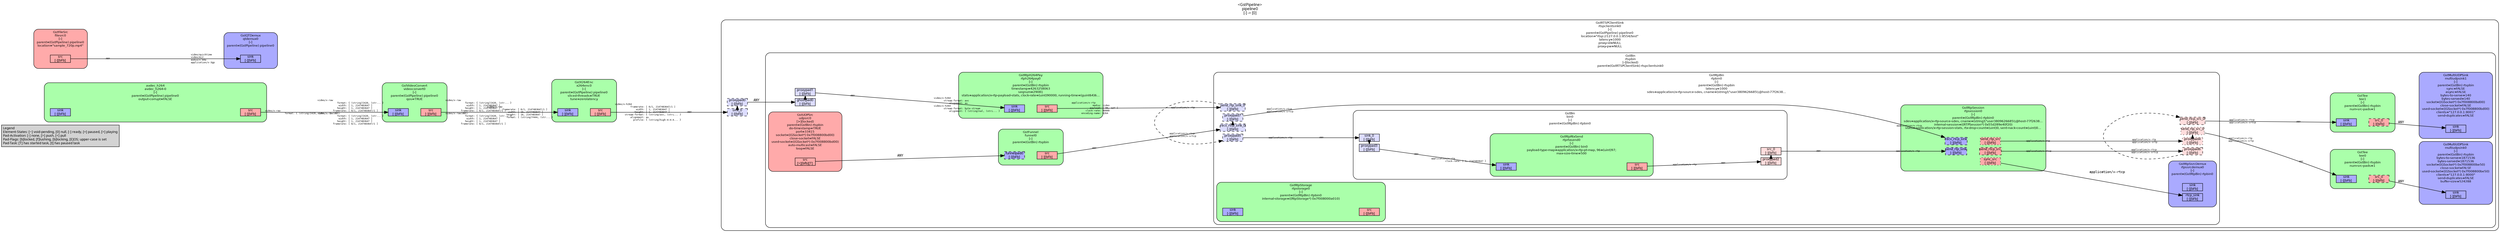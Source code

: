 digraph pipeline {
  rankdir=LR;
  fontname="sans";
  fontsize="10";
  labelloc=t;
  nodesep=.1;
  ranksep=.2;
  label="<GstPipeline>\npipeline0\n[-] -> [0]";
  node [style="filled,rounded", shape=box, fontsize="9", fontname="sans", margin="0.0,0.0"];
  edge [labelfontsize="6", fontsize="9", fontname="monospace"];
  
  legend [
    pos="0,0!",
    margin="0.05,0.05",
    style="filled",
    label="Legend\lElement-States: [~] void-pending, [0] null, [-] ready, [=] paused, [>] playing\lPad-Activation: [-] none, [>] push, [<] pull\lPad-Flags: [b]locked, [f]lushing, [b]locking, [E]OS; upper-case is set\lPad-Task: [T] has started task, [t] has paused task\l",
  ];
  subgraph cluster_rtspclientsink0_0x55d289f0f170 {
    fontname="Bitstream Vera Sans";
    fontsize="8";
    style="filled,rounded";
    color=black;
    label="GstRTSPClientSink\nrtspclientsink0\n[-]\nparent=(GstPipeline) pipeline0\nlocation=\"rtsp://127.0.0.1:8554/test\"\nlatency=1000\nproxy-id=NULL\nproxy-pw=NULL";
    subgraph cluster_rtspclientsink0_0x55d289f0f170_sink {
      label="";
      style="invis";
      _proxypad0_0x55d289f1a0b0 [color=black, fillcolor="#ddddff", label="proxypad0\n[-][bFb]", height="0.2", style="filled,dashed"];
    rtspclientsink0_0x55d289f0f170_sink_0_0x55d289f18100 -> _proxypad0_0x55d289f1a0b0 [style=dashed, minlen=0]
      rtspclientsink0_0x55d289f0f170_sink_0_0x55d289f18100 [color=black, fillcolor="#ddddff", label="sink_0\n[-][bFb]", height="0.2", style="filled,dashed"];
    }

    fillcolor="#ffffff";
    subgraph cluster_rtspbin_0x55d289f110b0 {
      fontname="Bitstream Vera Sans";
      fontsize="8";
      style="filled,rounded";
      color=black;
      label="GstBin\nrtspbin\n[-](locked)\nparent=(GstRTSPClientSink) rtspclientsink0";
      subgraph cluster_rtspbin_0x55d289f110b0_sink {
        label="";
        style="invis";
        _proxypad1_0x55d289f1aa30 [color=black, fillcolor="#ddddff", label="proxypad1\n[-][bFb]", height="0.2", style="filled,solid"];
      rtspbin_0x55d289f110b0_ghostpad0_0x7f00888dc100 -> _proxypad1_0x55d289f1aa30 [style=dashed, minlen=0]
        rtspbin_0x55d289f110b0_ghostpad0_0x7f00888dc100 [color=black, fillcolor="#ddddff", label="ghostpad0\n[-][bFb]", height="0.2", style="filled,solid"];
      }

      fillcolor="#ffffff";
      subgraph cluster_multiudpsink1_0x7f0090053690 {
        fontname="Bitstream Vera Sans";
        fontsize="8";
        style="filled,rounded";
        color=black;
        label="GstMultiUDPSink\nmultiudpsink1\n[-]\nparent=(GstBin) rtspbin\nsync=FALSE\nasync=FALSE\nbytes-to-serve=140\nbytes-served=140\nsocket=((GSocket*) 0x7f008800bd00)\nclose-socket=FALSE\nused-socket=((GSocket*) 0x7f008800bd00)\nclients=\"127.0.0.1:8001\"\nsend-duplicates=FALSE";
        subgraph cluster_multiudpsink1_0x7f0090053690_sink {
          label="";
          style="invis";
          multiudpsink1_0x7f0090053690_sink_0x7f0090048800 [color=black, fillcolor="#aaaaff", label="sink\n[-][bFb]", height="0.2", style="filled,solid"];
        }

        fillcolor="#aaaaff";
      }

      subgraph cluster_tee1_0x7f0090054000 {
        fontname="Bitstream Vera Sans";
        fontsize="8";
        style="filled,rounded";
        color=black;
        label="GstTee\ntee1\n[-]\nparent=(GstBin) rtspbin\nnum-src-pads=1";
        subgraph cluster_tee1_0x7f0090054000_sink {
          label="";
          style="invis";
          tee1_0x7f0090054000_sink_0x7f00900485b0 [color=black, fillcolor="#aaaaff", label="sink\n[-][bFb]", height="0.2", style="filled,solid"];
        }

        subgraph cluster_tee1_0x7f0090054000_src {
          label="";
          style="invis";
          tee1_0x7f0090054000_src_0_0x7f0090040590 [color=black, fillcolor="#ffaaaa", label="src_0\n[-][bFb]", height="0.2", style="filled,dashed"];
        }

        tee1_0x7f0090054000_sink_0x7f00900485b0 -> tee1_0x7f0090054000_src_0_0x7f0090040590 [style="invis"];
        fillcolor="#aaffaa";
      }

      tee1_0x7f0090054000_src_0_0x7f0090040590 -> multiudpsink1_0x7f0090053690_sink_0x7f0090048800 [label="ANY"]
      subgraph cluster_multiudpsink0_0x7f009004d300 {
        fontname="Bitstream Vera Sans";
        fontsize="8";
        style="filled,rounded";
        color=black;
        label="GstMultiUDPSink\nmultiudpsink0\n[-]\nparent=(GstBin) rtspbin\nbytes-to-serve=1871536\nbytes-served=1871536\nsocket=((GSocket*) 0x7f008800be50)\nclose-socket=FALSE\nused-socket=((GSocket*) 0x7f008800be50)\nclients=\"127.0.0.1:8000\"\nsend-duplicates=FALSE\nbuffer-size=524288";
        subgraph cluster_multiudpsink0_0x7f009004d300_sink {
          label="";
          style="invis";
          multiudpsink0_0x7f009004d300_sink_0x7f0090048360 [color=black, fillcolor="#aaaaff", label="sink\n[-][bFb]", height="0.2", style="filled,solid"];
        }

        fillcolor="#aaaaff";
      }

      subgraph cluster_tee0_0x7f008800be70 {
        fontname="Bitstream Vera Sans";
        fontsize="8";
        style="filled,rounded";
        color=black;
        label="GstTee\ntee0\n[-]\nparent=(GstBin) rtspbin\nnum-src-pads=1";
        subgraph cluster_tee0_0x7f008800be70_sink {
          label="";
          style="invis";
          tee0_0x7f008800be70_sink_0x7f0090048110 [color=black, fillcolor="#aaaaff", label="sink\n[-][bFb]", height="0.2", style="filled,solid"];
        }

        subgraph cluster_tee0_0x7f008800be70_src {
          label="";
          style="invis";
          tee0_0x7f008800be70_src_0_0x7f0090040330 [color=black, fillcolor="#ffaaaa", label="src_0\n[-][bFb]", height="0.2", style="filled,dashed"];
        }

        tee0_0x7f008800be70_sink_0x7f0090048110 -> tee0_0x7f008800be70_src_0_0x7f0090040330 [style="invis"];
        fillcolor="#aaffaa";
      }

      tee0_0x7f008800be70_src_0_0x7f0090040330 -> multiudpsink0_0x7f009004d300_sink_0x7f0090048360 [label="ANY"]
      subgraph cluster_udpsrc0_0x7f0090046190 {
        fontname="Bitstream Vera Sans";
        fontsize="8";
        style="filled,rounded";
        color=black;
        label="GstUDPSrc\nudpsrc0\n[>](locked)\nparent=(GstBin) rtspbin\ndo-timestamp=TRUE\nport=33415\nsocket=((GSocket*) 0x7f008800bd00)\nclose-socket=FALSE\nused-socket=((GSocket*) 0x7f008800bd00)\nauto-multicast=FALSE\nloop=FALSE";
        subgraph cluster_udpsrc0_0x7f0090046190_src {
          label="";
          style="invis";
          udpsrc0_0x7f0090046190_src_0x7f0090035a50 [color=black, fillcolor="#ffaaaa", label="src\n[>][bfb][T]", height="0.2", style="filled,solid"];
        }

        fillcolor="#ffaaaa";
      }

      udpsrc0_0x7f0090046190_src_0x7f0090035a50 -> funnel0_0x7f008882b7e0_funnelpad0_0x7f0090035ca0 [label="ANY"]
      subgraph cluster_funnel0_0x7f008882b7e0 {
        fontname="Bitstream Vera Sans";
        fontsize="8";
        style="filled,rounded";
        color=black;
        label="GstFunnel\nfunnel0\n[-]\nparent=(GstBin) rtspbin";
        subgraph cluster_funnel0_0x7f008882b7e0_sink {
          label="";
          style="invis";
          funnel0_0x7f008882b7e0_funnelpad0_0x7f0090035ca0 [color=black, fillcolor="#aaaaff", label="funnelpad0\n[-][bFb]", height="0.2", style="filled,dashed"];
        }

        subgraph cluster_funnel0_0x7f008882b7e0_src {
          label="";
          style="invis";
          funnel0_0x7f008882b7e0_src_0x7f0090035800 [color=black, fillcolor="#ffaaaa", label="src\n[-][bFb]", height="0.2", style="filled,solid"];
        }

        funnel0_0x7f008882b7e0_funnelpad0_0x7f0090035ca0 -> funnel0_0x7f008882b7e0_src_0x7f0090035800 [style="invis"];
        fillcolor="#aaffaa";
      }

      funnel0_0x7f008882b7e0_src_0x7f0090035800 -> rtpbin0_0x7f0090022050_recv_rtcp_sink_0_0x7f00888dd780 [labeldistance="10", labelangle="0", label="                                                  ", taillabel="ANY", headlabel="application/x-rtcp\lapplication/x-srtcp\l"]
      subgraph cluster_rtph264pay0_0x7f00888da100 {
        fontname="Bitstream Vera Sans";
        fontsize="8";
        style="filled,rounded";
        color=black;
        label="GstRtpH264Pay\nrtph264pay0\n[-]\nparent=(GstBin) rtspbin\ntimestamp=4263258063\nseqnum=29081\nstats=application/x-rtp-payload-stats, clock-rate=(uint)90000, running-time=(guint64)6…";
        subgraph cluster_rtph264pay0_0x7f00888da100_sink {
          label="";
          style="invis";
          rtph264pay0_0x7f00888da100_sink_0x55d289e379c0 [color=black, fillcolor="#aaaaff", label="sink\n[-][bFb]", height="0.2", style="filled,solid"];
        }

        subgraph cluster_rtph264pay0_0x7f00888da100_src {
          label="";
          style="invis";
          rtph264pay0_0x7f00888da100_src_0x55d289e37770 [color=black, fillcolor="#ffaaaa", label="src\n[-][bFb]", height="0.2", style="filled,solid"];
        }

        rtph264pay0_0x7f00888da100_sink_0x55d289e379c0 -> rtph264pay0_0x7f00888da100_src_0x55d289e37770 [style="invis"];
        fillcolor="#aaffaa";
      }

      rtph264pay0_0x7f00888da100_src_0x55d289e37770 -> rtpbin0_0x7f0090022050_send_rtp_sink_0_0x7f00888dd280 [labeldistance="10", labelangle="0", label="                                                  ", taillabel="application/x-rtp\l               media: video\l             payload: [ 96, 127 ]\l          clock-rate: 90000\l       encoding-name: H264\l", headlabel="application/x-rtp\l"]
      _proxypad1_0x55d289f1aa30 -> rtph264pay0_0x7f00888da100_sink_0x55d289e379c0 [labeldistance="10", labelangle="0", label="                                                  ", taillabel="ANY", headlabel="video/x-h264\l       stream-format: avc\l           alignment: au\lvideo/x-h264\l       stream-format: byte-stream\l           alignment: { (string)nal, (stri... }\l"]
      subgraph cluster_rtpbin0_0x7f0090022050 {
        fontname="Bitstream Vera Sans";
        fontsize="8";
        style="filled,rounded";
        color=black;
        label="GstRtpBin\nrtpbin0\n[-]\nparent=(GstBin) rtspbin\nlatency=1000\nsdes=application/x-rtp-source-sdes, cname=(string)\\\"user3809626685\\\\@host-77f2638…";
        subgraph cluster_rtpbin0_0x7f0090022050_sink {
          label="";
          style="invis";
          _proxypad5_0x55d289f1bad0 [color=black, fillcolor="#ddddff", label="proxypad5\n[-][bFb]", height="0.2", style="filled,dashed"];
        rtpbin0_0x7f0090022050_send_rtp_sink_0_0x7f00888dd280 -> _proxypad5_0x55d289f1bad0 [style=dashed, minlen=0]
          rtpbin0_0x7f0090022050_send_rtp_sink_0_0x7f00888dd280 [color=black, fillcolor="#ddddff", label="send_rtp_sink_0\n[-][bFb]", height="0.2", style="filled,dashed"];
          _proxypad7_0x7f00900400e0 [color=black, fillcolor="#ddddff", label="proxypad7\n[-][bFb]", height="0.2", style="filled,dashed"];
        rtpbin0_0x7f0090022050_recv_rtcp_sink_0_0x7f00888dd780 -> _proxypad7_0x7f00900400e0 [style=dashed, minlen=0]
          rtpbin0_0x7f0090022050_recv_rtcp_sink_0_0x7f00888dd780 [color=black, fillcolor="#ddddff", label="recv_rtcp_sink_0\n[-][bFb]", height="0.2", style="filled,dashed"];
        }

        subgraph cluster_rtpbin0_0x7f0090022050_src {
          label="";
          style="invis";
          _proxypad4_0x55d289f1b870 [color=black, fillcolor="#ffdddd", label="proxypad4\n[-][bFb]", height="0.2", style="filled,dotted"];
        _proxypad4_0x55d289f1b870 -> rtpbin0_0x7f0090022050_send_rtp_src_0_0x7f00888dd000 [style=dashed, minlen=0]
          rtpbin0_0x7f0090022050_send_rtp_src_0_0x7f00888dd000 [color=black, fillcolor="#ffdddd", label="send_rtp_src_0\n[-][bFb]", height="0.2", style="filled,dotted"];
          _proxypad6_0x55d289f1bd30 [color=black, fillcolor="#ffdddd", label="proxypad6\n[-][bFb]", height="0.2", style="filled,dashed"];
        _proxypad6_0x55d289f1bd30 -> rtpbin0_0x7f0090022050_send_rtcp_src_0_0x7f00888dd500 [style=dashed, minlen=0]
          rtpbin0_0x7f0090022050_send_rtcp_src_0_0x7f00888dd500 [color=black, fillcolor="#ffdddd", label="send_rtcp_src_0\n[-][bFb]", height="0.2", style="filled,dashed"];
        }

        rtpbin0_0x7f0090022050_send_rtp_sink_0_0x7f00888dd280 -> rtpbin0_0x7f0090022050_send_rtp_src_0_0x7f00888dd000 [style="invis"];
        fillcolor="#ffffff";
        subgraph cluster_bin0_0x55d289f11730 {
          fontname="Bitstream Vera Sans";
          fontsize="8";
          style="filled,rounded";
          color=black;
          label="GstBin\nbin0\n[-]\nparent=(GstRtpBin) rtpbin0";
          subgraph cluster_bin0_0x55d289f11730_sink {
            label="";
            style="invis";
            _proxypad3_0x55d289f1b610 [color=black, fillcolor="#ddddff", label="proxypad3\n[-][bFb]", height="0.2", style="filled,solid"];
          bin0_0x55d289f11730_sink_0_0x7f00888dcd80 -> _proxypad3_0x55d289f1b610 [style=dashed, minlen=0]
            bin0_0x55d289f11730_sink_0_0x7f00888dcd80 [color=black, fillcolor="#ddddff", label="sink_0\n[-][bFb]", height="0.2", style="filled,solid"];
          }

          subgraph cluster_bin0_0x55d289f11730_src {
            label="";
            style="invis";
            _proxypad2_0x55d289f1b3b0 [color=black, fillcolor="#ffdddd", label="proxypad2\n[-][bFb]", height="0.2", style="filled,solid"];
          _proxypad2_0x55d289f1b3b0 -> bin0_0x55d289f11730_src_0_0x7f00888dcb00 [style=dashed, minlen=0]
            bin0_0x55d289f11730_src_0_0x7f00888dcb00 [color=black, fillcolor="#ffdddd", label="src_0\n[-][bFb]", height="0.2", style="filled,solid"];
          }

          bin0_0x55d289f11730_sink_0_0x7f00888dcd80 -> bin0_0x55d289f11730_src_0_0x7f00888dcb00 [style="invis"];
          fillcolor="#ffffff";
          subgraph cluster_rtprtxsend0_0x7f009003b040 {
            fontname="Bitstream Vera Sans";
            fontsize="8";
            style="filled,rounded";
            color=black;
            label="GstRtpRtxSend\nrtprtxsend0\n[-]\nparent=(GstBin) bin0\npayload-type-map=application/x-rtp-pt-map, 96=(uint)97;\nmax-size-time=500";
            subgraph cluster_rtprtxsend0_0x7f009003b040_sink {
              label="";
              style="invis";
              rtprtxsend0_0x7f009003b040_sink_0x7f0090034a20 [color=black, fillcolor="#aaaaff", label="sink\n[-][bFb]", height="0.2", style="filled,solid"];
            }

            subgraph cluster_rtprtxsend0_0x7f009003b040_src {
              label="";
              style="invis";
              rtprtxsend0_0x7f009003b040_src_0x7f00900347d0 [color=black, fillcolor="#ffaaaa", label="src\n[-][bFb]", height="0.2", style="filled,solid"];
            }

            rtprtxsend0_0x7f009003b040_sink_0x7f0090034a20 -> rtprtxsend0_0x7f009003b040_src_0x7f00900347d0 [style="invis"];
            fillcolor="#aaffaa";
          }

          rtprtxsend0_0x7f009003b040_src_0x7f00900347d0 -> _proxypad2_0x55d289f1b3b0 [labeldistance="10", labelangle="0", label="                                                  ", taillabel="application/x-rtp\l", headlabel="ANY"]
          _proxypad3_0x55d289f1b610 -> rtprtxsend0_0x7f009003b040_sink_0x7f0090034a20 [labeldistance="10", labelangle="0", label="                                                  ", taillabel="ANY", headlabel="application/x-rtp\l          clock-rate: [ 1, 2147483647 ]\l"]
        }

        bin0_0x55d289f11730_src_0_0x7f00888dcb00 -> rtpsession0_0x7f009002e210_send_rtp_sink_0x7f0090034c70 [labeldistance="10", labelangle="0", label="                                                  ", taillabel="ANY", headlabel="application/x-rtp\l"]
        _proxypad5_0x55d289f1bad0 -> bin0_0x55d289f11730_sink_0_0x7f00888dcd80 [labeldistance="10", labelangle="0", label="                                                  ", taillabel="application/x-rtp\l", headlabel="ANY"]
        subgraph cluster_rtpstorage0_0x7f008882b5a0 {
          fontname="Bitstream Vera Sans";
          fontsize="8";
          style="filled,rounded";
          color=black;
          label="GstRtpStorage\nrtpstorage0\n[-]\nparent=(GstRtpBin) rtpbin0\ninternal-storage=((RtpStorage*) 0x7f008000a010)";
          subgraph cluster_rtpstorage0_0x7f008882b5a0_sink {
            label="";
            style="invis";
            rtpstorage0_0x7f008882b5a0_sink_0x7f0090034580 [color=black, fillcolor="#aaaaff", label="sink\n[-][bFb]", height="0.2", style="filled,solid"];
          }

          subgraph cluster_rtpstorage0_0x7f008882b5a0_src {
            label="";
            style="invis";
            rtpstorage0_0x7f008882b5a0_src_0x7f0090034330 [color=black, fillcolor="#ffaaaa", label="src\n[-][bFb]", height="0.2", style="filled,solid"];
          }

          rtpstorage0_0x7f008882b5a0_sink_0x7f0090034580 -> rtpstorage0_0x7f008882b5a0_src_0x7f0090034330 [style="invis"];
          fillcolor="#aaffaa";
        }

        subgraph cluster_rtpssrcdemux0_0x7f0090032050 {
          fontname="Bitstream Vera Sans";
          fontsize="8";
          style="filled,rounded";
          color=black;
          label="GstRtpSsrcDemux\nrtpssrcdemux0\n[-]\nparent=(GstRtpBin) rtpbin0";
          subgraph cluster_rtpssrcdemux0_0x7f0090032050_sink {
            label="";
            style="invis";
            rtpssrcdemux0_0x7f0090032050_sink_0x55d289e37c10 [color=black, fillcolor="#aaaaff", label="sink\n[-][bFb]", height="0.2", style="filled,solid"];
            rtpssrcdemux0_0x7f0090032050_rtcp_sink_0x7f00900340e0 [color=black, fillcolor="#aaaaff", label="rtcp_sink\n[-][bFb]", height="0.2", style="filled,solid"];
          }

          fillcolor="#aaaaff";
        }

        subgraph cluster_rtpsession0_0x7f009002e210 {
          fontname="Bitstream Vera Sans";
          fontsize="8";
          style="filled,rounded";
          color=black;
          label="GstRtpSession\nrtpsession0\n[-]\nparent=(GstRtpBin) rtpbin0\nsdes=application/x-rtp-source-sdes, cname=(string)\\\"user3809626685\\\\@host-77f2638…\ninternal-session=((RTPSession*) 0x55d289e40f20)\nstats=application/x-rtp-session-stats, rtx-drop-count=(uint)0, sent-nack-count=(uint)0…";
          subgraph cluster_rtpsession0_0x7f009002e210_sink {
            label="";
            style="invis";
            rtpsession0_0x7f009002e210_send_rtp_sink_0x7f0090034c70 [color=black, fillcolor="#aaaaff", label="send_rtp_sink\n[-][bFb]", height="0.2", style="filled,dashed"];
            rtpsession0_0x7f009002e210_recv_rtcp_sink_0x7f0090035360 [color=black, fillcolor="#aaaaff", label="recv_rtcp_sink\n[-][bFb]", height="0.2", style="filled,dashed"];
          }

          subgraph cluster_rtpsession0_0x7f009002e210_src {
            label="";
            style="invis";
            rtpsession0_0x7f009002e210_send_rtp_src_0x7f0090034ec0 [color=black, fillcolor="#ffaaaa", label="send_rtp_src\n[-][bFb]", height="0.2", style="filled,dotted"];
            rtpsession0_0x7f009002e210_send_rtcp_src_0x7f0090035110 [color=black, fillcolor="#ffaaaa", label="send_rtcp_src\n[-][bFb]", height="0.2", style="filled,dashed"];
            rtpsession0_0x7f009002e210_sync_src_0x7f00900355b0 [color=black, fillcolor="#ffaaaa", label="sync_src\n[-][bFb]", height="0.2", style="filled,dotted"];
          }

          rtpsession0_0x7f009002e210_send_rtp_sink_0x7f0090034c70 -> rtpsession0_0x7f009002e210_send_rtp_src_0x7f0090034ec0 [style="invis"];
          fillcolor="#aaffaa";
        }

        rtpsession0_0x7f009002e210_send_rtp_src_0x7f0090034ec0 -> _proxypad4_0x55d289f1b870 [labeldistance="10", labelangle="0", label="                                                  ", taillabel="application/x-rtp\l", headlabel="application/x-rtp\lapplication/x-srtp\l"]
        rtpsession0_0x7f009002e210_send_rtcp_src_0x7f0090035110 -> _proxypad6_0x55d289f1bd30 [labeldistance="10", labelangle="0", label="                                                  ", taillabel="application/x-rtcp\l", headlabel="application/x-rtcp\lapplication/x-srtcp\l"]
        _proxypad7_0x7f00900400e0 -> rtpsession0_0x7f009002e210_recv_rtcp_sink_0x7f0090035360 [labeldistance="10", labelangle="0", label="                                                  ", taillabel="application/x-rtcp\lapplication/x-srtcp\l", headlabel="application/x-rtcp\l"]
        rtpsession0_0x7f009002e210_sync_src_0x7f00900355b0 -> rtpssrcdemux0_0x7f0090032050_rtcp_sink_0x7f00900340e0 [label="application/x-rtcp\l"]
      }

      rtpbin0_0x7f0090022050_send_rtp_src_0_0x7f00888dd000 -> tee0_0x7f008800be70_sink_0x7f0090048110 [labeldistance="10", labelangle="0", label="                                                  ", taillabel="application/x-rtp\lapplication/x-srtp\l", headlabel="ANY"]
      rtpbin0_0x7f0090022050_send_rtcp_src_0_0x7f00888dd500 -> tee1_0x7f0090054000_sink_0x7f00900485b0 [labeldistance="10", labelangle="0", label="                                                  ", taillabel="application/x-rtcp\lapplication/x-srtcp\l", headlabel="ANY"]
    }

    _proxypad0_0x55d289f1a0b0 -> rtspbin_0x55d289f110b0_ghostpad0_0x7f00888dc100 [label="ANY"]
  }

  subgraph cluster_x264enc0_0x55d289f0a510 {
    fontname="Bitstream Vera Sans";
    fontsize="8";
    style="filled,rounded";
    color=black;
    label="GstX264Enc\nx264enc0\n[-]\nparent=(GstPipeline) pipeline0\nsliced-threads=TRUE\ntune=zerolatency";
    subgraph cluster_x264enc0_0x55d289f0a510_sink {
      label="";
      style="invis";
      x264enc0_0x55d289f0a510_sink_0x55d289e36e30 [color=black, fillcolor="#aaaaff", label="sink\n[-][bFb]", height="0.2", style="filled,solid"];
    }

    subgraph cluster_x264enc0_0x55d289f0a510_src {
      label="";
      style="invis";
      x264enc0_0x55d289f0a510_src_0x55d289e37080 [color=black, fillcolor="#ffaaaa", label="src\n[-][bFb]", height="0.2", style="filled,solid"];
    }

    x264enc0_0x55d289f0a510_sink_0x55d289e36e30 -> x264enc0_0x55d289f0a510_src_0x55d289e37080 [style="invis"];
    fillcolor="#aaffaa";
  }

  x264enc0_0x55d289f0a510_src_0x55d289e37080 -> rtspclientsink0_0x55d289f0f170_sink_0_0x55d289f18100 [labeldistance="10", labelangle="0", label="                                                  ", taillabel="video/x-h264\l           framerate: [ 0/1, 2147483647/1 ]\l               width: [ 1, 2147483647 ]\l              height: [ 1, 2147483647 ]\l       stream-format: { (string)avc, (stri... }\l           alignment: au\l             profile: { (string)high-4:4:4... }\l", headlabel="ANY"]
  subgraph cluster_videoconvert0_0x55d289f04590 {
    fontname="Bitstream Vera Sans";
    fontsize="8";
    style="filled,rounded";
    color=black;
    label="GstVideoConvert\nvideoconvert0\n[-]\nparent=(GstPipeline) pipeline0\nqos=TRUE";
    subgraph cluster_videoconvert0_0x55d289f04590_sink {
      label="";
      style="invis";
      videoconvert0_0x55d289f04590_sink_0x55d289e36990 [color=black, fillcolor="#aaaaff", label="sink\n[-][bFb]", height="0.2", style="filled,solid"];
    }

    subgraph cluster_videoconvert0_0x55d289f04590_src {
      label="";
      style="invis";
      videoconvert0_0x55d289f04590_src_0x55d289e36be0 [color=black, fillcolor="#ffaaaa", label="src\n[-][bFb]", height="0.2", style="filled,solid"];
    }

    videoconvert0_0x55d289f04590_sink_0x55d289e36990 -> videoconvert0_0x55d289f04590_src_0x55d289e36be0 [style="invis"];
    fillcolor="#aaffaa";
  }

  videoconvert0_0x55d289f04590_src_0x55d289e36be0 -> x264enc0_0x55d289f0a510_sink_0x55d289e36e30 [labeldistance="10", labelangle="0", label="                                                  ", taillabel="video/x-raw\l              format: { (string)I420, (str... }\l               width: [ 1, 2147483647 ]\l              height: [ 1, 2147483647 ]\l           framerate: [ 0/1, 2147483647/1 ]\lvideo/x-raw(ANY)\l              format: { (string)I420, (str... }\l               width: [ 1, 2147483647 ]\l              height: [ 1, 2147483647 ]\l           framerate: [ 0/1, 2147483647/1 ]\l", headlabel="video/x-raw\l           framerate: [ 0/1, 2147483647/1 ]\l               width: [ 16, 2147483647 ]\l              height: [ 16, 2147483647 ]\l              format: { (string)Y444, (str... }\l"]
  subgraph cluster_avdec_h264_0_0x55d289eedda0 {
    fontname="Bitstream Vera Sans";
    fontsize="8";
    style="filled,rounded";
    color=black;
    label="avdec_h264\navdec_h264-0\n[-]\nparent=(GstPipeline) pipeline0\noutput-corrupt=FALSE";
    subgraph cluster_avdec_h264_0_0x55d289eedda0_sink {
      label="";
      style="invis";
      avdec_h264_0_0x55d289eedda0_sink_0x55d289e364f0 [color=black, fillcolor="#aaaaff", label="sink\n[-][bFb]", height="0.2", style="filled,solid"];
    }

    subgraph cluster_avdec_h264_0_0x55d289eedda0_src {
      label="";
      style="invis";
      avdec_h264_0_0x55d289eedda0_src_0x55d289e36740 [color=black, fillcolor="#ffaaaa", label="src\n[-][bFb]", height="0.2", style="filled,solid"];
    }

    avdec_h264_0_0x55d289eedda0_sink_0x55d289e364f0 -> avdec_h264_0_0x55d289eedda0_src_0x55d289e36740 [style="invis"];
    fillcolor="#aaffaa";
  }

  avdec_h264_0_0x55d289eedda0_src_0x55d289e36740 -> videoconvert0_0x55d289f04590_sink_0x55d289e36990 [labeldistance="10", labelangle="0", label="                                                  ", taillabel="video/x-raw\l              format: { (string)I420, (str... }\l", headlabel="video/x-raw\l              format: { (string)I420, (str... }\l               width: [ 1, 2147483647 ]\l              height: [ 1, 2147483647 ]\l           framerate: [ 0/1, 2147483647/1 ]\lvideo/x-raw(ANY)\l              format: { (string)I420, (str... }\l               width: [ 1, 2147483647 ]\l              height: [ 1, 2147483647 ]\l           framerate: [ 0/1, 2147483647/1 ]\l"]
  subgraph cluster_qtdemux0_0x55d289e40220 {
    fontname="Bitstream Vera Sans";
    fontsize="8";
    style="filled,rounded";
    color=black;
    label="GstQTDemux\nqtdemux0\n[-]\nparent=(GstPipeline) pipeline0";
    subgraph cluster_qtdemux0_0x55d289e40220_sink {
      label="";
      style="invis";
      qtdemux0_0x55d289e40220_sink_0x55d289e362a0 [color=black, fillcolor="#aaaaff", label="sink\n[-][bFb]", height="0.2", style="filled,solid"];
    }

    fillcolor="#aaaaff";
  }

  subgraph cluster_filesrc0_0x55d289e342b0 {
    fontname="Bitstream Vera Sans";
    fontsize="8";
    style="filled,rounded";
    color=black;
    label="GstFileSrc\nfilesrc0\n[-]\nparent=(GstPipeline) pipeline0\nlocation=\"sample_720p.mp4\"";
    subgraph cluster_filesrc0_0x55d289e342b0_src {
      label="";
      style="invis";
      filesrc0_0x55d289e342b0_src_0x55d289e36050 [color=black, fillcolor="#ffaaaa", label="src\n[-][bFb]", height="0.2", style="filled,solid"];
    }

    fillcolor="#ffaaaa";
  }

  filesrc0_0x55d289e342b0_src_0x55d289e36050 -> qtdemux0_0x55d289e40220_sink_0x55d289e362a0 [labeldistance="10", labelangle="0", label="                                                  ", taillabel="ANY", headlabel="video/quicktime\lvideo/mj2\laudio/x-m4a\lapplication/x-3gp\l"]
}
